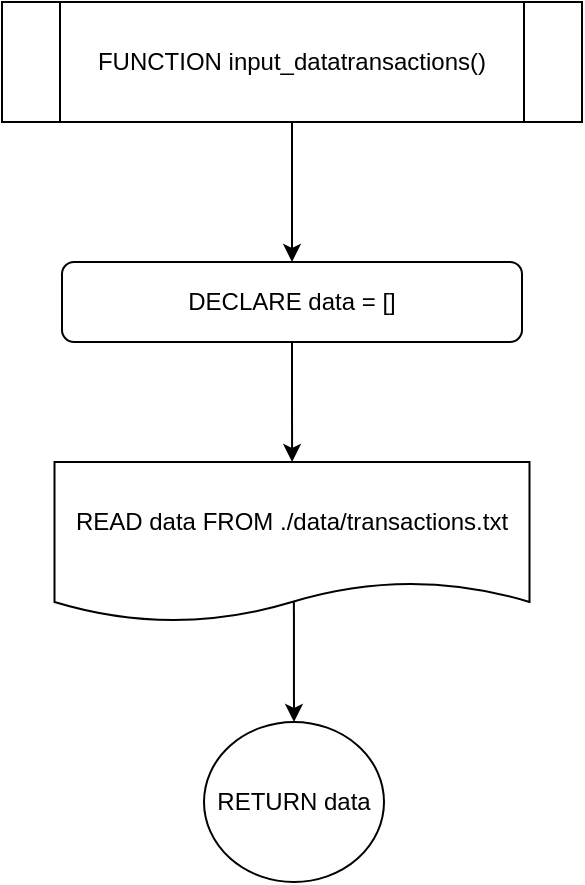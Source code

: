 <mxfile version="14.7.6" type="github">
  <diagram id="yv7c4vJ1nB-tYeuDDPl9" name="Page-1">
    <mxGraphModel dx="1227" dy="745" grid="1" gridSize="10" guides="1" tooltips="1" connect="1" arrows="1" fold="1" page="1" pageScale="1" pageWidth="3300" pageHeight="4681" math="0" shadow="0">
      <root>
        <mxCell id="0" />
        <mxCell id="1" parent="0" />
        <mxCell id="E3oaBGqRphSqkw8yALgh-1" value="" style="edgeStyle=orthogonalEdgeStyle;rounded=0;orthogonalLoop=1;jettySize=auto;html=1;" edge="1" parent="1" source="E3oaBGqRphSqkw8yALgh-2" target="E3oaBGqRphSqkw8yALgh-4">
          <mxGeometry relative="1" as="geometry" />
        </mxCell>
        <mxCell id="E3oaBGqRphSqkw8yALgh-2" value="FUNCTION input_datatransactions()" style="shape=process;whiteSpace=wrap;html=1;backgroundOutline=1;" vertex="1" parent="1">
          <mxGeometry x="320" y="80" width="290" height="60" as="geometry" />
        </mxCell>
        <mxCell id="E3oaBGqRphSqkw8yALgh-3" value="" style="edgeStyle=orthogonalEdgeStyle;rounded=0;orthogonalLoop=1;jettySize=auto;html=1;" edge="1" parent="1" source="E3oaBGqRphSqkw8yALgh-4" target="E3oaBGqRphSqkw8yALgh-6">
          <mxGeometry relative="1" as="geometry" />
        </mxCell>
        <mxCell id="E3oaBGqRphSqkw8yALgh-4" value="DECLARE data = []" style="rounded=1;whiteSpace=wrap;html=1;" vertex="1" parent="1">
          <mxGeometry x="350" y="210" width="230" height="40" as="geometry" />
        </mxCell>
        <mxCell id="E3oaBGqRphSqkw8yALgh-5" value="" style="edgeStyle=orthogonalEdgeStyle;rounded=0;orthogonalLoop=1;jettySize=auto;html=1;exitX=0.504;exitY=0.863;exitDx=0;exitDy=0;exitPerimeter=0;" edge="1" parent="1" source="E3oaBGqRphSqkw8yALgh-6" target="E3oaBGqRphSqkw8yALgh-7">
          <mxGeometry relative="1" as="geometry" />
        </mxCell>
        <mxCell id="E3oaBGqRphSqkw8yALgh-6" value="&lt;span&gt;READ data FROM&amp;nbsp;&lt;/span&gt;./data/transactions.txt" style="shape=document;whiteSpace=wrap;html=1;boundedLbl=1;size=0.25;" vertex="1" parent="1">
          <mxGeometry x="346.25" y="310" width="237.5" height="80" as="geometry" />
        </mxCell>
        <mxCell id="E3oaBGqRphSqkw8yALgh-7" value="RETURN data" style="ellipse;whiteSpace=wrap;html=1;" vertex="1" parent="1">
          <mxGeometry x="421" y="440" width="90" height="80" as="geometry" />
        </mxCell>
      </root>
    </mxGraphModel>
  </diagram>
</mxfile>
